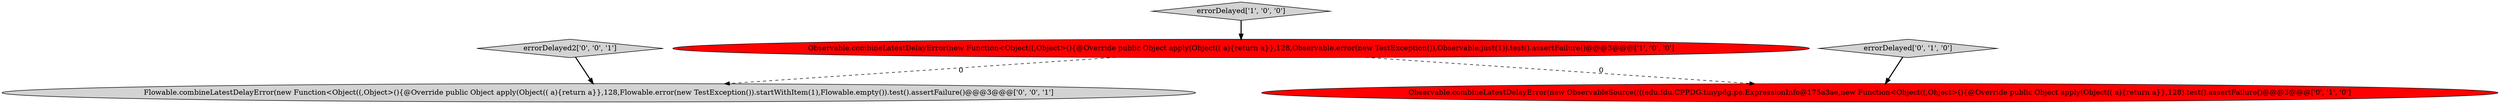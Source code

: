 digraph {
1 [style = filled, label = "errorDelayed['1', '0', '0']", fillcolor = lightgray, shape = diamond image = "AAA0AAABBB1BBB"];
4 [style = filled, label = "Flowable.combineLatestDelayError(new Function<Object((,Object>(){@Override public Object apply(Object(( a){return a}},128,Flowable.error(new TestException()).startWithItem(1),Flowable.empty()).test().assertFailure()@@@3@@@['0', '0', '1']", fillcolor = lightgray, shape = ellipse image = "AAA0AAABBB3BBB"];
5 [style = filled, label = "errorDelayed2['0', '0', '1']", fillcolor = lightgray, shape = diamond image = "AAA0AAABBB3BBB"];
3 [style = filled, label = "Observable.combineLatestDelayError(new ObservableSource((((edu.fdu.CPPDG.tinypdg.pe.ExpressionInfo@175a3ae,new Function<Object((,Object>(){@Override public Object apply(Object(( a){return a}},128).test().assertFailure()@@@3@@@['0', '1', '0']", fillcolor = red, shape = ellipse image = "AAA1AAABBB2BBB"];
0 [style = filled, label = "Observable.combineLatestDelayError(new Function<Object((,Object>(){@Override public Object apply(Object(( a){return a}},128,Observable.error(new TestException()),Observable.just(1)).test().assertFailure()@@@3@@@['1', '0', '0']", fillcolor = red, shape = ellipse image = "AAA1AAABBB1BBB"];
2 [style = filled, label = "errorDelayed['0', '1', '0']", fillcolor = lightgray, shape = diamond image = "AAA0AAABBB2BBB"];
0->4 [style = dashed, label="0"];
0->3 [style = dashed, label="0"];
1->0 [style = bold, label=""];
5->4 [style = bold, label=""];
2->3 [style = bold, label=""];
}
